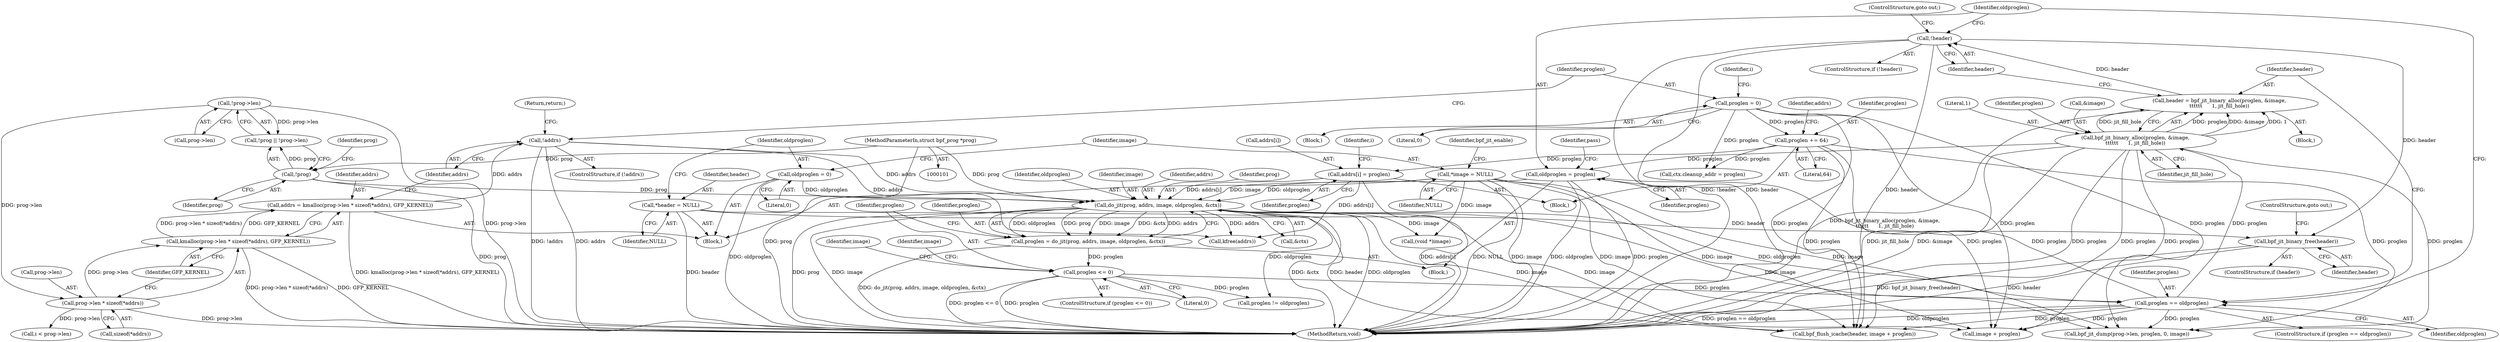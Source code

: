 digraph "0_linux_3f7352bf21f8fd7ba3e2fcef9488756f188e12be@API" {
"1000207" [label="(Call,bpf_jit_binary_free(header))"];
"1000238" [label="(Call,!header)"];
"1000229" [label="(Call,header = bpf_jit_binary_alloc(proglen, &image,\n\t\t\t\t\t\t      1, jit_fill_hole))"];
"1000231" [label="(Call,bpf_jit_binary_alloc(proglen, &image,\n\t\t\t\t\t\t      1, jit_fill_hole))"];
"1000225" [label="(Call,proglen == oldproglen)"];
"1000198" [label="(Call,proglen <= 0)"];
"1000188" [label="(Call,proglen = do_jit(prog, addrs, image, oldproglen, &ctx))"];
"1000190" [label="(Call,do_jit(prog, addrs, image, oldproglen, &ctx))"];
"1000127" [label="(Call,!prog)"];
"1000102" [label="(MethodParameterIn,struct bpf_prog *prog)"];
"1000168" [label="(Call,addrs[i] = proglen)"];
"1000165" [label="(Call,proglen += 64)"];
"1000151" [label="(Call,proglen = 0)"];
"1000146" [label="(Call,!addrs)"];
"1000134" [label="(Call,addrs = kmalloc(prog->len * sizeof(*addrs), GFP_KERNEL))"];
"1000136" [label="(Call,kmalloc(prog->len * sizeof(*addrs), GFP_KERNEL))"];
"1000137" [label="(Call,prog->len * sizeof(*addrs))"];
"1000129" [label="(Call,!prog->len)"];
"1000115" [label="(Call,*image = NULL)"];
"1000241" [label="(Call,oldproglen = proglen)"];
"1000110" [label="(Call,oldproglen = 0)"];
"1000105" [label="(Call,*header = NULL)"];
"1000258" [label="(Call,bpf_flush_icache(header, image + proglen))"];
"1000172" [label="(Identifier,proglen)"];
"1000170" [label="(Identifier,addrs)"];
"1000136" [label="(Call,kmalloc(prog->len * sizeof(*addrs), GFP_KERNEL))"];
"1000228" [label="(Block,)"];
"1000147" [label="(Identifier,addrs)"];
"1000192" [label="(Identifier,addrs)"];
"1000260" [label="(Call,image + proglen)"];
"1000189" [label="(Identifier,proglen)"];
"1000103" [label="(Block,)"];
"1000169" [label="(Call,addrs[i])"];
"1000151" [label="(Call,proglen = 0)"];
"1000224" [label="(ControlStructure,if (proglen == oldproglen))"];
"1000135" [label="(Identifier,addrs)"];
"1000164" [label="(Block,)"];
"1000163" [label="(Identifier,i)"];
"1000186" [label="(Identifier,pass)"];
"1000209" [label="(ControlStructure,goto out;)"];
"1000229" [label="(Call,header = bpf_jit_binary_alloc(proglen, &image,\n\t\t\t\t\t\t      1, jit_fill_hole))"];
"1000195" [label="(Call,&ctx)"];
"1000208" [label="(Identifier,header)"];
"1000226" [label="(Identifier,proglen)"];
"1000141" [label="(Call,sizeof(*addrs))"];
"1000134" [label="(Call,addrs = kmalloc(prog->len * sizeof(*addrs), GFP_KERNEL))"];
"1000105" [label="(Call,*header = NULL)"];
"1000198" [label="(Call,proglen <= 0)"];
"1000106" [label="(Identifier,header)"];
"1000129" [label="(Call,!prog->len)"];
"1000148" [label="(Return,return;)"];
"1000116" [label="(Identifier,image)"];
"1000285" [label="(MethodReturn,void)"];
"1000238" [label="(Call,!header)"];
"1000203" [label="(Identifier,image)"];
"1000231" [label="(Call,bpf_jit_binary_alloc(proglen, &image,\n\t\t\t\t\t\t      1, jit_fill_hole))"];
"1000243" [label="(Identifier,proglen)"];
"1000153" [label="(Literal,0)"];
"1000248" [label="(Call,bpf_jit_dump(prog->len, proglen, 0, image))"];
"1000166" [label="(Identifier,proglen)"];
"1000131" [label="(Identifier,prog)"];
"1000191" [label="(Identifier,prog)"];
"1000111" [label="(Identifier,oldproglen)"];
"1000227" [label="(Identifier,oldproglen)"];
"1000194" [label="(Identifier,oldproglen)"];
"1000137" [label="(Call,prog->len * sizeof(*addrs))"];
"1000110" [label="(Call,oldproglen = 0)"];
"1000236" [label="(Identifier,jit_fill_hole)"];
"1000117" [label="(Identifier,NULL)"];
"1000167" [label="(Literal,64)"];
"1000102" [label="(MethodParameterIn,struct bpf_prog *prog)"];
"1000190" [label="(Call,do_jit(prog, addrs, image, oldproglen, &ctx))"];
"1000237" [label="(ControlStructure,if (!header))"];
"1000112" [label="(Literal,0)"];
"1000187" [label="(Block,)"];
"1000138" [label="(Call,prog->len)"];
"1000127" [label="(Call,!prog)"];
"1000188" [label="(Call,proglen = do_jit(prog, addrs, image, oldproglen, &ctx))"];
"1000283" [label="(Call,kfree(addrs))"];
"1000230" [label="(Identifier,header)"];
"1000152" [label="(Identifier,proglen)"];
"1000146" [label="(Call,!addrs)"];
"1000242" [label="(Identifier,oldproglen)"];
"1000235" [label="(Literal,1)"];
"1000199" [label="(Identifier,proglen)"];
"1000107" [label="(Identifier,NULL)"];
"1000207" [label="(Call,bpf_jit_binary_free(header))"];
"1000150" [label="(Block,)"];
"1000157" [label="(Call,i < prog->len)"];
"1000205" [label="(ControlStructure,if (header))"];
"1000232" [label="(Identifier,proglen)"];
"1000126" [label="(Call,!prog || !prog->len)"];
"1000233" [label="(Call,&image)"];
"1000155" [label="(Identifier,i)"];
"1000128" [label="(Identifier,prog)"];
"1000145" [label="(ControlStructure,if (!addrs))"];
"1000130" [label="(Call,prog->len)"];
"1000240" [label="(ControlStructure,goto out;)"];
"1000144" [label="(Identifier,GFP_KERNEL)"];
"1000168" [label="(Call,addrs[i] = proglen)"];
"1000197" [label="(ControlStructure,if (proglen <= 0))"];
"1000173" [label="(Call,ctx.cleanup_addr = proglen)"];
"1000165" [label="(Call,proglen += 64)"];
"1000225" [label="(Call,proglen == oldproglen)"];
"1000241" [label="(Call,oldproglen = proglen)"];
"1000200" [label="(Literal,0)"];
"1000239" [label="(Identifier,header)"];
"1000214" [label="(Call,proglen != oldproglen)"];
"1000123" [label="(Identifier,bpf_jit_enable)"];
"1000211" [label="(Identifier,image)"];
"1000193" [label="(Identifier,image)"];
"1000115" [label="(Call,*image = NULL)"];
"1000274" [label="(Call,(void *)image)"];
"1000207" -> "1000205"  [label="AST: "];
"1000207" -> "1000208"  [label="CFG: "];
"1000208" -> "1000207"  [label="AST: "];
"1000209" -> "1000207"  [label="CFG: "];
"1000207" -> "1000285"  [label="DDG: header"];
"1000207" -> "1000285"  [label="DDG: bpf_jit_binary_free(header)"];
"1000238" -> "1000207"  [label="DDG: header"];
"1000105" -> "1000207"  [label="DDG: header"];
"1000238" -> "1000237"  [label="AST: "];
"1000238" -> "1000239"  [label="CFG: "];
"1000239" -> "1000238"  [label="AST: "];
"1000240" -> "1000238"  [label="CFG: "];
"1000242" -> "1000238"  [label="CFG: "];
"1000238" -> "1000285"  [label="DDG: header"];
"1000238" -> "1000285"  [label="DDG: !header"];
"1000229" -> "1000238"  [label="DDG: header"];
"1000238" -> "1000258"  [label="DDG: header"];
"1000229" -> "1000228"  [label="AST: "];
"1000229" -> "1000231"  [label="CFG: "];
"1000230" -> "1000229"  [label="AST: "];
"1000231" -> "1000229"  [label="AST: "];
"1000239" -> "1000229"  [label="CFG: "];
"1000229" -> "1000285"  [label="DDG: bpf_jit_binary_alloc(proglen, &image,\n\t\t\t\t\t\t      1, jit_fill_hole)"];
"1000231" -> "1000229"  [label="DDG: proglen"];
"1000231" -> "1000229"  [label="DDG: &image"];
"1000231" -> "1000229"  [label="DDG: 1"];
"1000231" -> "1000229"  [label="DDG: jit_fill_hole"];
"1000231" -> "1000236"  [label="CFG: "];
"1000232" -> "1000231"  [label="AST: "];
"1000233" -> "1000231"  [label="AST: "];
"1000235" -> "1000231"  [label="AST: "];
"1000236" -> "1000231"  [label="AST: "];
"1000231" -> "1000285"  [label="DDG: jit_fill_hole"];
"1000231" -> "1000285"  [label="DDG: &image"];
"1000231" -> "1000285"  [label="DDG: proglen"];
"1000225" -> "1000231"  [label="DDG: proglen"];
"1000231" -> "1000241"  [label="DDG: proglen"];
"1000231" -> "1000248"  [label="DDG: proglen"];
"1000231" -> "1000258"  [label="DDG: proglen"];
"1000231" -> "1000260"  [label="DDG: proglen"];
"1000225" -> "1000224"  [label="AST: "];
"1000225" -> "1000227"  [label="CFG: "];
"1000226" -> "1000225"  [label="AST: "];
"1000227" -> "1000225"  [label="AST: "];
"1000230" -> "1000225"  [label="CFG: "];
"1000242" -> "1000225"  [label="CFG: "];
"1000225" -> "1000285"  [label="DDG: proglen == oldproglen"];
"1000225" -> "1000285"  [label="DDG: oldproglen"];
"1000198" -> "1000225"  [label="DDG: proglen"];
"1000190" -> "1000225"  [label="DDG: oldproglen"];
"1000225" -> "1000241"  [label="DDG: proglen"];
"1000225" -> "1000248"  [label="DDG: proglen"];
"1000225" -> "1000258"  [label="DDG: proglen"];
"1000225" -> "1000260"  [label="DDG: proglen"];
"1000198" -> "1000197"  [label="AST: "];
"1000198" -> "1000200"  [label="CFG: "];
"1000199" -> "1000198"  [label="AST: "];
"1000200" -> "1000198"  [label="AST: "];
"1000203" -> "1000198"  [label="CFG: "];
"1000211" -> "1000198"  [label="CFG: "];
"1000198" -> "1000285"  [label="DDG: proglen"];
"1000198" -> "1000285"  [label="DDG: proglen <= 0"];
"1000188" -> "1000198"  [label="DDG: proglen"];
"1000198" -> "1000214"  [label="DDG: proglen"];
"1000188" -> "1000187"  [label="AST: "];
"1000188" -> "1000190"  [label="CFG: "];
"1000189" -> "1000188"  [label="AST: "];
"1000190" -> "1000188"  [label="AST: "];
"1000199" -> "1000188"  [label="CFG: "];
"1000188" -> "1000285"  [label="DDG: do_jit(prog, addrs, image, oldproglen, &ctx)"];
"1000190" -> "1000188"  [label="DDG: oldproglen"];
"1000190" -> "1000188"  [label="DDG: prog"];
"1000190" -> "1000188"  [label="DDG: image"];
"1000190" -> "1000188"  [label="DDG: &ctx"];
"1000190" -> "1000188"  [label="DDG: addrs"];
"1000190" -> "1000195"  [label="CFG: "];
"1000191" -> "1000190"  [label="AST: "];
"1000192" -> "1000190"  [label="AST: "];
"1000193" -> "1000190"  [label="AST: "];
"1000194" -> "1000190"  [label="AST: "];
"1000195" -> "1000190"  [label="AST: "];
"1000190" -> "1000285"  [label="DDG: &ctx"];
"1000190" -> "1000285"  [label="DDG: oldproglen"];
"1000190" -> "1000285"  [label="DDG: prog"];
"1000190" -> "1000285"  [label="DDG: image"];
"1000127" -> "1000190"  [label="DDG: prog"];
"1000102" -> "1000190"  [label="DDG: prog"];
"1000168" -> "1000190"  [label="DDG: addrs[i]"];
"1000146" -> "1000190"  [label="DDG: addrs"];
"1000115" -> "1000190"  [label="DDG: image"];
"1000241" -> "1000190"  [label="DDG: oldproglen"];
"1000110" -> "1000190"  [label="DDG: oldproglen"];
"1000190" -> "1000214"  [label="DDG: oldproglen"];
"1000190" -> "1000248"  [label="DDG: image"];
"1000190" -> "1000258"  [label="DDG: image"];
"1000190" -> "1000260"  [label="DDG: image"];
"1000190" -> "1000274"  [label="DDG: image"];
"1000190" -> "1000283"  [label="DDG: addrs"];
"1000127" -> "1000126"  [label="AST: "];
"1000127" -> "1000128"  [label="CFG: "];
"1000128" -> "1000127"  [label="AST: "];
"1000131" -> "1000127"  [label="CFG: "];
"1000126" -> "1000127"  [label="CFG: "];
"1000127" -> "1000285"  [label="DDG: prog"];
"1000127" -> "1000126"  [label="DDG: prog"];
"1000102" -> "1000127"  [label="DDG: prog"];
"1000102" -> "1000101"  [label="AST: "];
"1000102" -> "1000285"  [label="DDG: prog"];
"1000168" -> "1000164"  [label="AST: "];
"1000168" -> "1000172"  [label="CFG: "];
"1000169" -> "1000168"  [label="AST: "];
"1000172" -> "1000168"  [label="AST: "];
"1000163" -> "1000168"  [label="CFG: "];
"1000168" -> "1000285"  [label="DDG: addrs[i]"];
"1000165" -> "1000168"  [label="DDG: proglen"];
"1000168" -> "1000283"  [label="DDG: addrs[i]"];
"1000165" -> "1000164"  [label="AST: "];
"1000165" -> "1000167"  [label="CFG: "];
"1000166" -> "1000165"  [label="AST: "];
"1000167" -> "1000165"  [label="AST: "];
"1000170" -> "1000165"  [label="CFG: "];
"1000151" -> "1000165"  [label="DDG: proglen"];
"1000165" -> "1000173"  [label="DDG: proglen"];
"1000165" -> "1000248"  [label="DDG: proglen"];
"1000165" -> "1000258"  [label="DDG: proglen"];
"1000165" -> "1000260"  [label="DDG: proglen"];
"1000151" -> "1000150"  [label="AST: "];
"1000151" -> "1000153"  [label="CFG: "];
"1000152" -> "1000151"  [label="AST: "];
"1000153" -> "1000151"  [label="AST: "];
"1000155" -> "1000151"  [label="CFG: "];
"1000151" -> "1000173"  [label="DDG: proglen"];
"1000151" -> "1000248"  [label="DDG: proglen"];
"1000151" -> "1000258"  [label="DDG: proglen"];
"1000151" -> "1000260"  [label="DDG: proglen"];
"1000146" -> "1000145"  [label="AST: "];
"1000146" -> "1000147"  [label="CFG: "];
"1000147" -> "1000146"  [label="AST: "];
"1000148" -> "1000146"  [label="CFG: "];
"1000152" -> "1000146"  [label="CFG: "];
"1000146" -> "1000285"  [label="DDG: !addrs"];
"1000146" -> "1000285"  [label="DDG: addrs"];
"1000134" -> "1000146"  [label="DDG: addrs"];
"1000146" -> "1000283"  [label="DDG: addrs"];
"1000134" -> "1000103"  [label="AST: "];
"1000134" -> "1000136"  [label="CFG: "];
"1000135" -> "1000134"  [label="AST: "];
"1000136" -> "1000134"  [label="AST: "];
"1000147" -> "1000134"  [label="CFG: "];
"1000134" -> "1000285"  [label="DDG: kmalloc(prog->len * sizeof(*addrs), GFP_KERNEL)"];
"1000136" -> "1000134"  [label="DDG: prog->len * sizeof(*addrs)"];
"1000136" -> "1000134"  [label="DDG: GFP_KERNEL"];
"1000136" -> "1000144"  [label="CFG: "];
"1000137" -> "1000136"  [label="AST: "];
"1000144" -> "1000136"  [label="AST: "];
"1000136" -> "1000285"  [label="DDG: GFP_KERNEL"];
"1000136" -> "1000285"  [label="DDG: prog->len * sizeof(*addrs)"];
"1000137" -> "1000136"  [label="DDG: prog->len"];
"1000137" -> "1000141"  [label="CFG: "];
"1000138" -> "1000137"  [label="AST: "];
"1000141" -> "1000137"  [label="AST: "];
"1000144" -> "1000137"  [label="CFG: "];
"1000137" -> "1000285"  [label="DDG: prog->len"];
"1000129" -> "1000137"  [label="DDG: prog->len"];
"1000137" -> "1000157"  [label="DDG: prog->len"];
"1000129" -> "1000126"  [label="AST: "];
"1000129" -> "1000130"  [label="CFG: "];
"1000130" -> "1000129"  [label="AST: "];
"1000126" -> "1000129"  [label="CFG: "];
"1000129" -> "1000285"  [label="DDG: prog->len"];
"1000129" -> "1000126"  [label="DDG: prog->len"];
"1000115" -> "1000103"  [label="AST: "];
"1000115" -> "1000117"  [label="CFG: "];
"1000116" -> "1000115"  [label="AST: "];
"1000117" -> "1000115"  [label="AST: "];
"1000123" -> "1000115"  [label="CFG: "];
"1000115" -> "1000285"  [label="DDG: NULL"];
"1000115" -> "1000285"  [label="DDG: image"];
"1000115" -> "1000248"  [label="DDG: image"];
"1000115" -> "1000258"  [label="DDG: image"];
"1000115" -> "1000260"  [label="DDG: image"];
"1000115" -> "1000274"  [label="DDG: image"];
"1000241" -> "1000187"  [label="AST: "];
"1000241" -> "1000243"  [label="CFG: "];
"1000242" -> "1000241"  [label="AST: "];
"1000243" -> "1000241"  [label="AST: "];
"1000186" -> "1000241"  [label="CFG: "];
"1000241" -> "1000285"  [label="DDG: oldproglen"];
"1000241" -> "1000285"  [label="DDG: proglen"];
"1000110" -> "1000103"  [label="AST: "];
"1000110" -> "1000112"  [label="CFG: "];
"1000111" -> "1000110"  [label="AST: "];
"1000112" -> "1000110"  [label="AST: "];
"1000116" -> "1000110"  [label="CFG: "];
"1000110" -> "1000285"  [label="DDG: oldproglen"];
"1000105" -> "1000103"  [label="AST: "];
"1000105" -> "1000107"  [label="CFG: "];
"1000106" -> "1000105"  [label="AST: "];
"1000107" -> "1000105"  [label="AST: "];
"1000111" -> "1000105"  [label="CFG: "];
"1000105" -> "1000285"  [label="DDG: header"];
"1000105" -> "1000258"  [label="DDG: header"];
}
